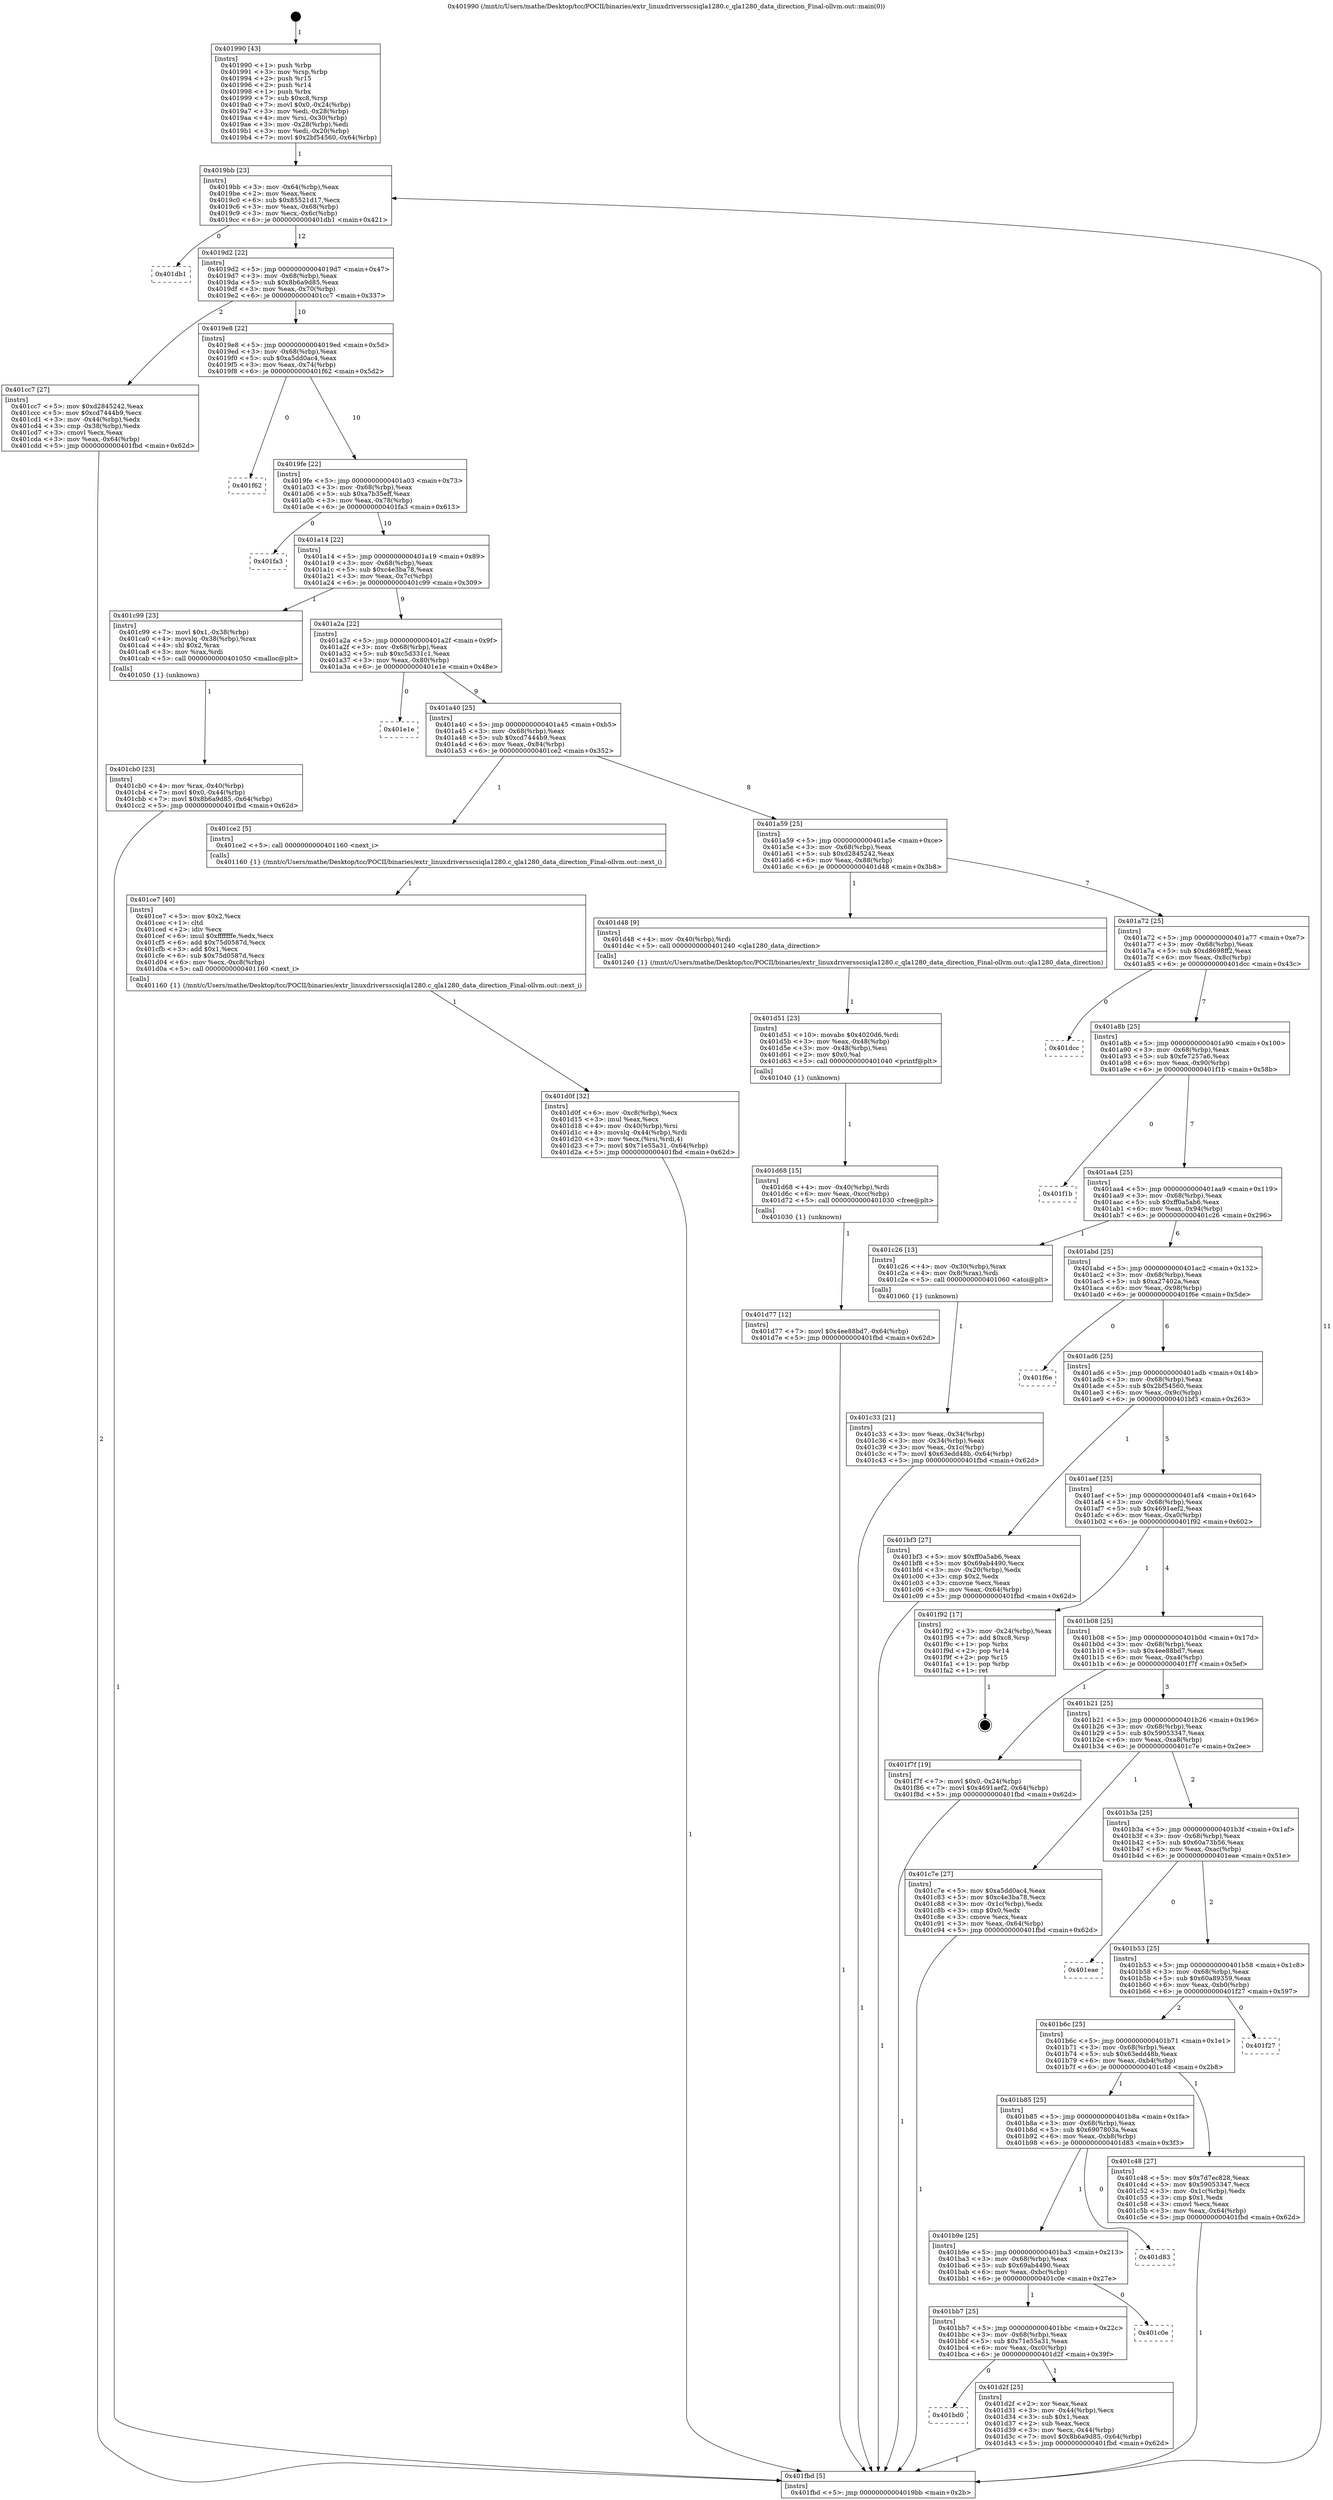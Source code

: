 digraph "0x401990" {
  label = "0x401990 (/mnt/c/Users/mathe/Desktop/tcc/POCII/binaries/extr_linuxdriversscsiqla1280.c_qla1280_data_direction_Final-ollvm.out::main(0))"
  labelloc = "t"
  node[shape=record]

  Entry [label="",width=0.3,height=0.3,shape=circle,fillcolor=black,style=filled]
  "0x4019bb" [label="{
     0x4019bb [23]\l
     | [instrs]\l
     &nbsp;&nbsp;0x4019bb \<+3\>: mov -0x64(%rbp),%eax\l
     &nbsp;&nbsp;0x4019be \<+2\>: mov %eax,%ecx\l
     &nbsp;&nbsp;0x4019c0 \<+6\>: sub $0x85521d17,%ecx\l
     &nbsp;&nbsp;0x4019c6 \<+3\>: mov %eax,-0x68(%rbp)\l
     &nbsp;&nbsp;0x4019c9 \<+3\>: mov %ecx,-0x6c(%rbp)\l
     &nbsp;&nbsp;0x4019cc \<+6\>: je 0000000000401db1 \<main+0x421\>\l
  }"]
  "0x401db1" [label="{
     0x401db1\l
  }", style=dashed]
  "0x4019d2" [label="{
     0x4019d2 [22]\l
     | [instrs]\l
     &nbsp;&nbsp;0x4019d2 \<+5\>: jmp 00000000004019d7 \<main+0x47\>\l
     &nbsp;&nbsp;0x4019d7 \<+3\>: mov -0x68(%rbp),%eax\l
     &nbsp;&nbsp;0x4019da \<+5\>: sub $0x8b6a9d85,%eax\l
     &nbsp;&nbsp;0x4019df \<+3\>: mov %eax,-0x70(%rbp)\l
     &nbsp;&nbsp;0x4019e2 \<+6\>: je 0000000000401cc7 \<main+0x337\>\l
  }"]
  Exit [label="",width=0.3,height=0.3,shape=circle,fillcolor=black,style=filled,peripheries=2]
  "0x401cc7" [label="{
     0x401cc7 [27]\l
     | [instrs]\l
     &nbsp;&nbsp;0x401cc7 \<+5\>: mov $0xd2845242,%eax\l
     &nbsp;&nbsp;0x401ccc \<+5\>: mov $0xcd7444b9,%ecx\l
     &nbsp;&nbsp;0x401cd1 \<+3\>: mov -0x44(%rbp),%edx\l
     &nbsp;&nbsp;0x401cd4 \<+3\>: cmp -0x38(%rbp),%edx\l
     &nbsp;&nbsp;0x401cd7 \<+3\>: cmovl %ecx,%eax\l
     &nbsp;&nbsp;0x401cda \<+3\>: mov %eax,-0x64(%rbp)\l
     &nbsp;&nbsp;0x401cdd \<+5\>: jmp 0000000000401fbd \<main+0x62d\>\l
  }"]
  "0x4019e8" [label="{
     0x4019e8 [22]\l
     | [instrs]\l
     &nbsp;&nbsp;0x4019e8 \<+5\>: jmp 00000000004019ed \<main+0x5d\>\l
     &nbsp;&nbsp;0x4019ed \<+3\>: mov -0x68(%rbp),%eax\l
     &nbsp;&nbsp;0x4019f0 \<+5\>: sub $0xa5dd0ac4,%eax\l
     &nbsp;&nbsp;0x4019f5 \<+3\>: mov %eax,-0x74(%rbp)\l
     &nbsp;&nbsp;0x4019f8 \<+6\>: je 0000000000401f62 \<main+0x5d2\>\l
  }"]
  "0x401d77" [label="{
     0x401d77 [12]\l
     | [instrs]\l
     &nbsp;&nbsp;0x401d77 \<+7\>: movl $0x4ee88bd7,-0x64(%rbp)\l
     &nbsp;&nbsp;0x401d7e \<+5\>: jmp 0000000000401fbd \<main+0x62d\>\l
  }"]
  "0x401f62" [label="{
     0x401f62\l
  }", style=dashed]
  "0x4019fe" [label="{
     0x4019fe [22]\l
     | [instrs]\l
     &nbsp;&nbsp;0x4019fe \<+5\>: jmp 0000000000401a03 \<main+0x73\>\l
     &nbsp;&nbsp;0x401a03 \<+3\>: mov -0x68(%rbp),%eax\l
     &nbsp;&nbsp;0x401a06 \<+5\>: sub $0xa7b35eff,%eax\l
     &nbsp;&nbsp;0x401a0b \<+3\>: mov %eax,-0x78(%rbp)\l
     &nbsp;&nbsp;0x401a0e \<+6\>: je 0000000000401fa3 \<main+0x613\>\l
  }"]
  "0x401d68" [label="{
     0x401d68 [15]\l
     | [instrs]\l
     &nbsp;&nbsp;0x401d68 \<+4\>: mov -0x40(%rbp),%rdi\l
     &nbsp;&nbsp;0x401d6c \<+6\>: mov %eax,-0xcc(%rbp)\l
     &nbsp;&nbsp;0x401d72 \<+5\>: call 0000000000401030 \<free@plt\>\l
     | [calls]\l
     &nbsp;&nbsp;0x401030 \{1\} (unknown)\l
  }"]
  "0x401fa3" [label="{
     0x401fa3\l
  }", style=dashed]
  "0x401a14" [label="{
     0x401a14 [22]\l
     | [instrs]\l
     &nbsp;&nbsp;0x401a14 \<+5\>: jmp 0000000000401a19 \<main+0x89\>\l
     &nbsp;&nbsp;0x401a19 \<+3\>: mov -0x68(%rbp),%eax\l
     &nbsp;&nbsp;0x401a1c \<+5\>: sub $0xc4e3ba78,%eax\l
     &nbsp;&nbsp;0x401a21 \<+3\>: mov %eax,-0x7c(%rbp)\l
     &nbsp;&nbsp;0x401a24 \<+6\>: je 0000000000401c99 \<main+0x309\>\l
  }"]
  "0x401d51" [label="{
     0x401d51 [23]\l
     | [instrs]\l
     &nbsp;&nbsp;0x401d51 \<+10\>: movabs $0x4020d6,%rdi\l
     &nbsp;&nbsp;0x401d5b \<+3\>: mov %eax,-0x48(%rbp)\l
     &nbsp;&nbsp;0x401d5e \<+3\>: mov -0x48(%rbp),%esi\l
     &nbsp;&nbsp;0x401d61 \<+2\>: mov $0x0,%al\l
     &nbsp;&nbsp;0x401d63 \<+5\>: call 0000000000401040 \<printf@plt\>\l
     | [calls]\l
     &nbsp;&nbsp;0x401040 \{1\} (unknown)\l
  }"]
  "0x401c99" [label="{
     0x401c99 [23]\l
     | [instrs]\l
     &nbsp;&nbsp;0x401c99 \<+7\>: movl $0x1,-0x38(%rbp)\l
     &nbsp;&nbsp;0x401ca0 \<+4\>: movslq -0x38(%rbp),%rax\l
     &nbsp;&nbsp;0x401ca4 \<+4\>: shl $0x2,%rax\l
     &nbsp;&nbsp;0x401ca8 \<+3\>: mov %rax,%rdi\l
     &nbsp;&nbsp;0x401cab \<+5\>: call 0000000000401050 \<malloc@plt\>\l
     | [calls]\l
     &nbsp;&nbsp;0x401050 \{1\} (unknown)\l
  }"]
  "0x401a2a" [label="{
     0x401a2a [22]\l
     | [instrs]\l
     &nbsp;&nbsp;0x401a2a \<+5\>: jmp 0000000000401a2f \<main+0x9f\>\l
     &nbsp;&nbsp;0x401a2f \<+3\>: mov -0x68(%rbp),%eax\l
     &nbsp;&nbsp;0x401a32 \<+5\>: sub $0xc5d331c1,%eax\l
     &nbsp;&nbsp;0x401a37 \<+3\>: mov %eax,-0x80(%rbp)\l
     &nbsp;&nbsp;0x401a3a \<+6\>: je 0000000000401e1e \<main+0x48e\>\l
  }"]
  "0x401bd0" [label="{
     0x401bd0\l
  }", style=dashed]
  "0x401e1e" [label="{
     0x401e1e\l
  }", style=dashed]
  "0x401a40" [label="{
     0x401a40 [25]\l
     | [instrs]\l
     &nbsp;&nbsp;0x401a40 \<+5\>: jmp 0000000000401a45 \<main+0xb5\>\l
     &nbsp;&nbsp;0x401a45 \<+3\>: mov -0x68(%rbp),%eax\l
     &nbsp;&nbsp;0x401a48 \<+5\>: sub $0xcd7444b9,%eax\l
     &nbsp;&nbsp;0x401a4d \<+6\>: mov %eax,-0x84(%rbp)\l
     &nbsp;&nbsp;0x401a53 \<+6\>: je 0000000000401ce2 \<main+0x352\>\l
  }"]
  "0x401d2f" [label="{
     0x401d2f [25]\l
     | [instrs]\l
     &nbsp;&nbsp;0x401d2f \<+2\>: xor %eax,%eax\l
     &nbsp;&nbsp;0x401d31 \<+3\>: mov -0x44(%rbp),%ecx\l
     &nbsp;&nbsp;0x401d34 \<+3\>: sub $0x1,%eax\l
     &nbsp;&nbsp;0x401d37 \<+2\>: sub %eax,%ecx\l
     &nbsp;&nbsp;0x401d39 \<+3\>: mov %ecx,-0x44(%rbp)\l
     &nbsp;&nbsp;0x401d3c \<+7\>: movl $0x8b6a9d85,-0x64(%rbp)\l
     &nbsp;&nbsp;0x401d43 \<+5\>: jmp 0000000000401fbd \<main+0x62d\>\l
  }"]
  "0x401ce2" [label="{
     0x401ce2 [5]\l
     | [instrs]\l
     &nbsp;&nbsp;0x401ce2 \<+5\>: call 0000000000401160 \<next_i\>\l
     | [calls]\l
     &nbsp;&nbsp;0x401160 \{1\} (/mnt/c/Users/mathe/Desktop/tcc/POCII/binaries/extr_linuxdriversscsiqla1280.c_qla1280_data_direction_Final-ollvm.out::next_i)\l
  }"]
  "0x401a59" [label="{
     0x401a59 [25]\l
     | [instrs]\l
     &nbsp;&nbsp;0x401a59 \<+5\>: jmp 0000000000401a5e \<main+0xce\>\l
     &nbsp;&nbsp;0x401a5e \<+3\>: mov -0x68(%rbp),%eax\l
     &nbsp;&nbsp;0x401a61 \<+5\>: sub $0xd2845242,%eax\l
     &nbsp;&nbsp;0x401a66 \<+6\>: mov %eax,-0x88(%rbp)\l
     &nbsp;&nbsp;0x401a6c \<+6\>: je 0000000000401d48 \<main+0x3b8\>\l
  }"]
  "0x401bb7" [label="{
     0x401bb7 [25]\l
     | [instrs]\l
     &nbsp;&nbsp;0x401bb7 \<+5\>: jmp 0000000000401bbc \<main+0x22c\>\l
     &nbsp;&nbsp;0x401bbc \<+3\>: mov -0x68(%rbp),%eax\l
     &nbsp;&nbsp;0x401bbf \<+5\>: sub $0x71e55a31,%eax\l
     &nbsp;&nbsp;0x401bc4 \<+6\>: mov %eax,-0xc0(%rbp)\l
     &nbsp;&nbsp;0x401bca \<+6\>: je 0000000000401d2f \<main+0x39f\>\l
  }"]
  "0x401d48" [label="{
     0x401d48 [9]\l
     | [instrs]\l
     &nbsp;&nbsp;0x401d48 \<+4\>: mov -0x40(%rbp),%rdi\l
     &nbsp;&nbsp;0x401d4c \<+5\>: call 0000000000401240 \<qla1280_data_direction\>\l
     | [calls]\l
     &nbsp;&nbsp;0x401240 \{1\} (/mnt/c/Users/mathe/Desktop/tcc/POCII/binaries/extr_linuxdriversscsiqla1280.c_qla1280_data_direction_Final-ollvm.out::qla1280_data_direction)\l
  }"]
  "0x401a72" [label="{
     0x401a72 [25]\l
     | [instrs]\l
     &nbsp;&nbsp;0x401a72 \<+5\>: jmp 0000000000401a77 \<main+0xe7\>\l
     &nbsp;&nbsp;0x401a77 \<+3\>: mov -0x68(%rbp),%eax\l
     &nbsp;&nbsp;0x401a7a \<+5\>: sub $0xd8698ff2,%eax\l
     &nbsp;&nbsp;0x401a7f \<+6\>: mov %eax,-0x8c(%rbp)\l
     &nbsp;&nbsp;0x401a85 \<+6\>: je 0000000000401dcc \<main+0x43c\>\l
  }"]
  "0x401c0e" [label="{
     0x401c0e\l
  }", style=dashed]
  "0x401dcc" [label="{
     0x401dcc\l
  }", style=dashed]
  "0x401a8b" [label="{
     0x401a8b [25]\l
     | [instrs]\l
     &nbsp;&nbsp;0x401a8b \<+5\>: jmp 0000000000401a90 \<main+0x100\>\l
     &nbsp;&nbsp;0x401a90 \<+3\>: mov -0x68(%rbp),%eax\l
     &nbsp;&nbsp;0x401a93 \<+5\>: sub $0xfe7257a6,%eax\l
     &nbsp;&nbsp;0x401a98 \<+6\>: mov %eax,-0x90(%rbp)\l
     &nbsp;&nbsp;0x401a9e \<+6\>: je 0000000000401f1b \<main+0x58b\>\l
  }"]
  "0x401b9e" [label="{
     0x401b9e [25]\l
     | [instrs]\l
     &nbsp;&nbsp;0x401b9e \<+5\>: jmp 0000000000401ba3 \<main+0x213\>\l
     &nbsp;&nbsp;0x401ba3 \<+3\>: mov -0x68(%rbp),%eax\l
     &nbsp;&nbsp;0x401ba6 \<+5\>: sub $0x69ab4490,%eax\l
     &nbsp;&nbsp;0x401bab \<+6\>: mov %eax,-0xbc(%rbp)\l
     &nbsp;&nbsp;0x401bb1 \<+6\>: je 0000000000401c0e \<main+0x27e\>\l
  }"]
  "0x401f1b" [label="{
     0x401f1b\l
  }", style=dashed]
  "0x401aa4" [label="{
     0x401aa4 [25]\l
     | [instrs]\l
     &nbsp;&nbsp;0x401aa4 \<+5\>: jmp 0000000000401aa9 \<main+0x119\>\l
     &nbsp;&nbsp;0x401aa9 \<+3\>: mov -0x68(%rbp),%eax\l
     &nbsp;&nbsp;0x401aac \<+5\>: sub $0xff0a5ab6,%eax\l
     &nbsp;&nbsp;0x401ab1 \<+6\>: mov %eax,-0x94(%rbp)\l
     &nbsp;&nbsp;0x401ab7 \<+6\>: je 0000000000401c26 \<main+0x296\>\l
  }"]
  "0x401d83" [label="{
     0x401d83\l
  }", style=dashed]
  "0x401c26" [label="{
     0x401c26 [13]\l
     | [instrs]\l
     &nbsp;&nbsp;0x401c26 \<+4\>: mov -0x30(%rbp),%rax\l
     &nbsp;&nbsp;0x401c2a \<+4\>: mov 0x8(%rax),%rdi\l
     &nbsp;&nbsp;0x401c2e \<+5\>: call 0000000000401060 \<atoi@plt\>\l
     | [calls]\l
     &nbsp;&nbsp;0x401060 \{1\} (unknown)\l
  }"]
  "0x401abd" [label="{
     0x401abd [25]\l
     | [instrs]\l
     &nbsp;&nbsp;0x401abd \<+5\>: jmp 0000000000401ac2 \<main+0x132\>\l
     &nbsp;&nbsp;0x401ac2 \<+3\>: mov -0x68(%rbp),%eax\l
     &nbsp;&nbsp;0x401ac5 \<+5\>: sub $0xa27402a,%eax\l
     &nbsp;&nbsp;0x401aca \<+6\>: mov %eax,-0x98(%rbp)\l
     &nbsp;&nbsp;0x401ad0 \<+6\>: je 0000000000401f6e \<main+0x5de\>\l
  }"]
  "0x401d0f" [label="{
     0x401d0f [32]\l
     | [instrs]\l
     &nbsp;&nbsp;0x401d0f \<+6\>: mov -0xc8(%rbp),%ecx\l
     &nbsp;&nbsp;0x401d15 \<+3\>: imul %eax,%ecx\l
     &nbsp;&nbsp;0x401d18 \<+4\>: mov -0x40(%rbp),%rsi\l
     &nbsp;&nbsp;0x401d1c \<+4\>: movslq -0x44(%rbp),%rdi\l
     &nbsp;&nbsp;0x401d20 \<+3\>: mov %ecx,(%rsi,%rdi,4)\l
     &nbsp;&nbsp;0x401d23 \<+7\>: movl $0x71e55a31,-0x64(%rbp)\l
     &nbsp;&nbsp;0x401d2a \<+5\>: jmp 0000000000401fbd \<main+0x62d\>\l
  }"]
  "0x401f6e" [label="{
     0x401f6e\l
  }", style=dashed]
  "0x401ad6" [label="{
     0x401ad6 [25]\l
     | [instrs]\l
     &nbsp;&nbsp;0x401ad6 \<+5\>: jmp 0000000000401adb \<main+0x14b\>\l
     &nbsp;&nbsp;0x401adb \<+3\>: mov -0x68(%rbp),%eax\l
     &nbsp;&nbsp;0x401ade \<+5\>: sub $0x2bf54560,%eax\l
     &nbsp;&nbsp;0x401ae3 \<+6\>: mov %eax,-0x9c(%rbp)\l
     &nbsp;&nbsp;0x401ae9 \<+6\>: je 0000000000401bf3 \<main+0x263\>\l
  }"]
  "0x401ce7" [label="{
     0x401ce7 [40]\l
     | [instrs]\l
     &nbsp;&nbsp;0x401ce7 \<+5\>: mov $0x2,%ecx\l
     &nbsp;&nbsp;0x401cec \<+1\>: cltd\l
     &nbsp;&nbsp;0x401ced \<+2\>: idiv %ecx\l
     &nbsp;&nbsp;0x401cef \<+6\>: imul $0xfffffffe,%edx,%ecx\l
     &nbsp;&nbsp;0x401cf5 \<+6\>: add $0x75d0587d,%ecx\l
     &nbsp;&nbsp;0x401cfb \<+3\>: add $0x1,%ecx\l
     &nbsp;&nbsp;0x401cfe \<+6\>: sub $0x75d0587d,%ecx\l
     &nbsp;&nbsp;0x401d04 \<+6\>: mov %ecx,-0xc8(%rbp)\l
     &nbsp;&nbsp;0x401d0a \<+5\>: call 0000000000401160 \<next_i\>\l
     | [calls]\l
     &nbsp;&nbsp;0x401160 \{1\} (/mnt/c/Users/mathe/Desktop/tcc/POCII/binaries/extr_linuxdriversscsiqla1280.c_qla1280_data_direction_Final-ollvm.out::next_i)\l
  }"]
  "0x401bf3" [label="{
     0x401bf3 [27]\l
     | [instrs]\l
     &nbsp;&nbsp;0x401bf3 \<+5\>: mov $0xff0a5ab6,%eax\l
     &nbsp;&nbsp;0x401bf8 \<+5\>: mov $0x69ab4490,%ecx\l
     &nbsp;&nbsp;0x401bfd \<+3\>: mov -0x20(%rbp),%edx\l
     &nbsp;&nbsp;0x401c00 \<+3\>: cmp $0x2,%edx\l
     &nbsp;&nbsp;0x401c03 \<+3\>: cmovne %ecx,%eax\l
     &nbsp;&nbsp;0x401c06 \<+3\>: mov %eax,-0x64(%rbp)\l
     &nbsp;&nbsp;0x401c09 \<+5\>: jmp 0000000000401fbd \<main+0x62d\>\l
  }"]
  "0x401aef" [label="{
     0x401aef [25]\l
     | [instrs]\l
     &nbsp;&nbsp;0x401aef \<+5\>: jmp 0000000000401af4 \<main+0x164\>\l
     &nbsp;&nbsp;0x401af4 \<+3\>: mov -0x68(%rbp),%eax\l
     &nbsp;&nbsp;0x401af7 \<+5\>: sub $0x4691aef2,%eax\l
     &nbsp;&nbsp;0x401afc \<+6\>: mov %eax,-0xa0(%rbp)\l
     &nbsp;&nbsp;0x401b02 \<+6\>: je 0000000000401f92 \<main+0x602\>\l
  }"]
  "0x401fbd" [label="{
     0x401fbd [5]\l
     | [instrs]\l
     &nbsp;&nbsp;0x401fbd \<+5\>: jmp 00000000004019bb \<main+0x2b\>\l
  }"]
  "0x401990" [label="{
     0x401990 [43]\l
     | [instrs]\l
     &nbsp;&nbsp;0x401990 \<+1\>: push %rbp\l
     &nbsp;&nbsp;0x401991 \<+3\>: mov %rsp,%rbp\l
     &nbsp;&nbsp;0x401994 \<+2\>: push %r15\l
     &nbsp;&nbsp;0x401996 \<+2\>: push %r14\l
     &nbsp;&nbsp;0x401998 \<+1\>: push %rbx\l
     &nbsp;&nbsp;0x401999 \<+7\>: sub $0xc8,%rsp\l
     &nbsp;&nbsp;0x4019a0 \<+7\>: movl $0x0,-0x24(%rbp)\l
     &nbsp;&nbsp;0x4019a7 \<+3\>: mov %edi,-0x28(%rbp)\l
     &nbsp;&nbsp;0x4019aa \<+4\>: mov %rsi,-0x30(%rbp)\l
     &nbsp;&nbsp;0x4019ae \<+3\>: mov -0x28(%rbp),%edi\l
     &nbsp;&nbsp;0x4019b1 \<+3\>: mov %edi,-0x20(%rbp)\l
     &nbsp;&nbsp;0x4019b4 \<+7\>: movl $0x2bf54560,-0x64(%rbp)\l
  }"]
  "0x401c33" [label="{
     0x401c33 [21]\l
     | [instrs]\l
     &nbsp;&nbsp;0x401c33 \<+3\>: mov %eax,-0x34(%rbp)\l
     &nbsp;&nbsp;0x401c36 \<+3\>: mov -0x34(%rbp),%eax\l
     &nbsp;&nbsp;0x401c39 \<+3\>: mov %eax,-0x1c(%rbp)\l
     &nbsp;&nbsp;0x401c3c \<+7\>: movl $0x63edd48b,-0x64(%rbp)\l
     &nbsp;&nbsp;0x401c43 \<+5\>: jmp 0000000000401fbd \<main+0x62d\>\l
  }"]
  "0x401cb0" [label="{
     0x401cb0 [23]\l
     | [instrs]\l
     &nbsp;&nbsp;0x401cb0 \<+4\>: mov %rax,-0x40(%rbp)\l
     &nbsp;&nbsp;0x401cb4 \<+7\>: movl $0x0,-0x44(%rbp)\l
     &nbsp;&nbsp;0x401cbb \<+7\>: movl $0x8b6a9d85,-0x64(%rbp)\l
     &nbsp;&nbsp;0x401cc2 \<+5\>: jmp 0000000000401fbd \<main+0x62d\>\l
  }"]
  "0x401f92" [label="{
     0x401f92 [17]\l
     | [instrs]\l
     &nbsp;&nbsp;0x401f92 \<+3\>: mov -0x24(%rbp),%eax\l
     &nbsp;&nbsp;0x401f95 \<+7\>: add $0xc8,%rsp\l
     &nbsp;&nbsp;0x401f9c \<+1\>: pop %rbx\l
     &nbsp;&nbsp;0x401f9d \<+2\>: pop %r14\l
     &nbsp;&nbsp;0x401f9f \<+2\>: pop %r15\l
     &nbsp;&nbsp;0x401fa1 \<+1\>: pop %rbp\l
     &nbsp;&nbsp;0x401fa2 \<+1\>: ret\l
  }"]
  "0x401b08" [label="{
     0x401b08 [25]\l
     | [instrs]\l
     &nbsp;&nbsp;0x401b08 \<+5\>: jmp 0000000000401b0d \<main+0x17d\>\l
     &nbsp;&nbsp;0x401b0d \<+3\>: mov -0x68(%rbp),%eax\l
     &nbsp;&nbsp;0x401b10 \<+5\>: sub $0x4ee88bd7,%eax\l
     &nbsp;&nbsp;0x401b15 \<+6\>: mov %eax,-0xa4(%rbp)\l
     &nbsp;&nbsp;0x401b1b \<+6\>: je 0000000000401f7f \<main+0x5ef\>\l
  }"]
  "0x401b85" [label="{
     0x401b85 [25]\l
     | [instrs]\l
     &nbsp;&nbsp;0x401b85 \<+5\>: jmp 0000000000401b8a \<main+0x1fa\>\l
     &nbsp;&nbsp;0x401b8a \<+3\>: mov -0x68(%rbp),%eax\l
     &nbsp;&nbsp;0x401b8d \<+5\>: sub $0x6907803a,%eax\l
     &nbsp;&nbsp;0x401b92 \<+6\>: mov %eax,-0xb8(%rbp)\l
     &nbsp;&nbsp;0x401b98 \<+6\>: je 0000000000401d83 \<main+0x3f3\>\l
  }"]
  "0x401f7f" [label="{
     0x401f7f [19]\l
     | [instrs]\l
     &nbsp;&nbsp;0x401f7f \<+7\>: movl $0x0,-0x24(%rbp)\l
     &nbsp;&nbsp;0x401f86 \<+7\>: movl $0x4691aef2,-0x64(%rbp)\l
     &nbsp;&nbsp;0x401f8d \<+5\>: jmp 0000000000401fbd \<main+0x62d\>\l
  }"]
  "0x401b21" [label="{
     0x401b21 [25]\l
     | [instrs]\l
     &nbsp;&nbsp;0x401b21 \<+5\>: jmp 0000000000401b26 \<main+0x196\>\l
     &nbsp;&nbsp;0x401b26 \<+3\>: mov -0x68(%rbp),%eax\l
     &nbsp;&nbsp;0x401b29 \<+5\>: sub $0x59053347,%eax\l
     &nbsp;&nbsp;0x401b2e \<+6\>: mov %eax,-0xa8(%rbp)\l
     &nbsp;&nbsp;0x401b34 \<+6\>: je 0000000000401c7e \<main+0x2ee\>\l
  }"]
  "0x401c48" [label="{
     0x401c48 [27]\l
     | [instrs]\l
     &nbsp;&nbsp;0x401c48 \<+5\>: mov $0x7d7ec828,%eax\l
     &nbsp;&nbsp;0x401c4d \<+5\>: mov $0x59053347,%ecx\l
     &nbsp;&nbsp;0x401c52 \<+3\>: mov -0x1c(%rbp),%edx\l
     &nbsp;&nbsp;0x401c55 \<+3\>: cmp $0x1,%edx\l
     &nbsp;&nbsp;0x401c58 \<+3\>: cmovl %ecx,%eax\l
     &nbsp;&nbsp;0x401c5b \<+3\>: mov %eax,-0x64(%rbp)\l
     &nbsp;&nbsp;0x401c5e \<+5\>: jmp 0000000000401fbd \<main+0x62d\>\l
  }"]
  "0x401c7e" [label="{
     0x401c7e [27]\l
     | [instrs]\l
     &nbsp;&nbsp;0x401c7e \<+5\>: mov $0xa5dd0ac4,%eax\l
     &nbsp;&nbsp;0x401c83 \<+5\>: mov $0xc4e3ba78,%ecx\l
     &nbsp;&nbsp;0x401c88 \<+3\>: mov -0x1c(%rbp),%edx\l
     &nbsp;&nbsp;0x401c8b \<+3\>: cmp $0x0,%edx\l
     &nbsp;&nbsp;0x401c8e \<+3\>: cmove %ecx,%eax\l
     &nbsp;&nbsp;0x401c91 \<+3\>: mov %eax,-0x64(%rbp)\l
     &nbsp;&nbsp;0x401c94 \<+5\>: jmp 0000000000401fbd \<main+0x62d\>\l
  }"]
  "0x401b3a" [label="{
     0x401b3a [25]\l
     | [instrs]\l
     &nbsp;&nbsp;0x401b3a \<+5\>: jmp 0000000000401b3f \<main+0x1af\>\l
     &nbsp;&nbsp;0x401b3f \<+3\>: mov -0x68(%rbp),%eax\l
     &nbsp;&nbsp;0x401b42 \<+5\>: sub $0x60a73b56,%eax\l
     &nbsp;&nbsp;0x401b47 \<+6\>: mov %eax,-0xac(%rbp)\l
     &nbsp;&nbsp;0x401b4d \<+6\>: je 0000000000401eae \<main+0x51e\>\l
  }"]
  "0x401b6c" [label="{
     0x401b6c [25]\l
     | [instrs]\l
     &nbsp;&nbsp;0x401b6c \<+5\>: jmp 0000000000401b71 \<main+0x1e1\>\l
     &nbsp;&nbsp;0x401b71 \<+3\>: mov -0x68(%rbp),%eax\l
     &nbsp;&nbsp;0x401b74 \<+5\>: sub $0x63edd48b,%eax\l
     &nbsp;&nbsp;0x401b79 \<+6\>: mov %eax,-0xb4(%rbp)\l
     &nbsp;&nbsp;0x401b7f \<+6\>: je 0000000000401c48 \<main+0x2b8\>\l
  }"]
  "0x401eae" [label="{
     0x401eae\l
  }", style=dashed]
  "0x401b53" [label="{
     0x401b53 [25]\l
     | [instrs]\l
     &nbsp;&nbsp;0x401b53 \<+5\>: jmp 0000000000401b58 \<main+0x1c8\>\l
     &nbsp;&nbsp;0x401b58 \<+3\>: mov -0x68(%rbp),%eax\l
     &nbsp;&nbsp;0x401b5b \<+5\>: sub $0x60a89359,%eax\l
     &nbsp;&nbsp;0x401b60 \<+6\>: mov %eax,-0xb0(%rbp)\l
     &nbsp;&nbsp;0x401b66 \<+6\>: je 0000000000401f27 \<main+0x597\>\l
  }"]
  "0x401f27" [label="{
     0x401f27\l
  }", style=dashed]
  Entry -> "0x401990" [label=" 1"]
  "0x4019bb" -> "0x401db1" [label=" 0"]
  "0x4019bb" -> "0x4019d2" [label=" 12"]
  "0x401f92" -> Exit [label=" 1"]
  "0x4019d2" -> "0x401cc7" [label=" 2"]
  "0x4019d2" -> "0x4019e8" [label=" 10"]
  "0x401f7f" -> "0x401fbd" [label=" 1"]
  "0x4019e8" -> "0x401f62" [label=" 0"]
  "0x4019e8" -> "0x4019fe" [label=" 10"]
  "0x401d77" -> "0x401fbd" [label=" 1"]
  "0x4019fe" -> "0x401fa3" [label=" 0"]
  "0x4019fe" -> "0x401a14" [label=" 10"]
  "0x401d68" -> "0x401d77" [label=" 1"]
  "0x401a14" -> "0x401c99" [label=" 1"]
  "0x401a14" -> "0x401a2a" [label=" 9"]
  "0x401d51" -> "0x401d68" [label=" 1"]
  "0x401a2a" -> "0x401e1e" [label=" 0"]
  "0x401a2a" -> "0x401a40" [label=" 9"]
  "0x401d48" -> "0x401d51" [label=" 1"]
  "0x401a40" -> "0x401ce2" [label=" 1"]
  "0x401a40" -> "0x401a59" [label=" 8"]
  "0x401d2f" -> "0x401fbd" [label=" 1"]
  "0x401a59" -> "0x401d48" [label=" 1"]
  "0x401a59" -> "0x401a72" [label=" 7"]
  "0x401bb7" -> "0x401d2f" [label=" 1"]
  "0x401a72" -> "0x401dcc" [label=" 0"]
  "0x401a72" -> "0x401a8b" [label=" 7"]
  "0x401bb7" -> "0x401bd0" [label=" 0"]
  "0x401a8b" -> "0x401f1b" [label=" 0"]
  "0x401a8b" -> "0x401aa4" [label=" 7"]
  "0x401b9e" -> "0x401c0e" [label=" 0"]
  "0x401aa4" -> "0x401c26" [label=" 1"]
  "0x401aa4" -> "0x401abd" [label=" 6"]
  "0x401b9e" -> "0x401bb7" [label=" 1"]
  "0x401abd" -> "0x401f6e" [label=" 0"]
  "0x401abd" -> "0x401ad6" [label=" 6"]
  "0x401b85" -> "0x401d83" [label=" 0"]
  "0x401ad6" -> "0x401bf3" [label=" 1"]
  "0x401ad6" -> "0x401aef" [label=" 5"]
  "0x401bf3" -> "0x401fbd" [label=" 1"]
  "0x401990" -> "0x4019bb" [label=" 1"]
  "0x401fbd" -> "0x4019bb" [label=" 11"]
  "0x401c26" -> "0x401c33" [label=" 1"]
  "0x401c33" -> "0x401fbd" [label=" 1"]
  "0x401b85" -> "0x401b9e" [label=" 1"]
  "0x401aef" -> "0x401f92" [label=" 1"]
  "0x401aef" -> "0x401b08" [label=" 4"]
  "0x401d0f" -> "0x401fbd" [label=" 1"]
  "0x401b08" -> "0x401f7f" [label=" 1"]
  "0x401b08" -> "0x401b21" [label=" 3"]
  "0x401ce7" -> "0x401d0f" [label=" 1"]
  "0x401b21" -> "0x401c7e" [label=" 1"]
  "0x401b21" -> "0x401b3a" [label=" 2"]
  "0x401ce2" -> "0x401ce7" [label=" 1"]
  "0x401b3a" -> "0x401eae" [label=" 0"]
  "0x401b3a" -> "0x401b53" [label=" 2"]
  "0x401cb0" -> "0x401fbd" [label=" 1"]
  "0x401b53" -> "0x401f27" [label=" 0"]
  "0x401b53" -> "0x401b6c" [label=" 2"]
  "0x401cc7" -> "0x401fbd" [label=" 2"]
  "0x401b6c" -> "0x401c48" [label=" 1"]
  "0x401b6c" -> "0x401b85" [label=" 1"]
  "0x401c48" -> "0x401fbd" [label=" 1"]
  "0x401c7e" -> "0x401fbd" [label=" 1"]
  "0x401c99" -> "0x401cb0" [label=" 1"]
}
